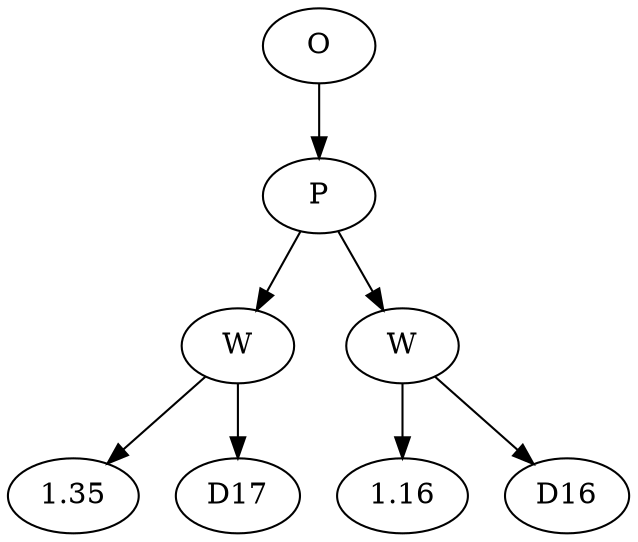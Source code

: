// Tree
digraph {
	1100728 [label=O]
	1100727 [label=P]
	1100728 -> 1100727
	1100721 [label=W]
	1100727 -> 1100721
	1100722 [label=1.35]
	1100721 -> 1100722
	1100723 [label=D17]
	1100721 -> 1100723
	1100724 [label=W]
	1100727 -> 1100724
	1100725 [label=1.16]
	1100724 -> 1100725
	1100726 [label=D16]
	1100724 -> 1100726
}
